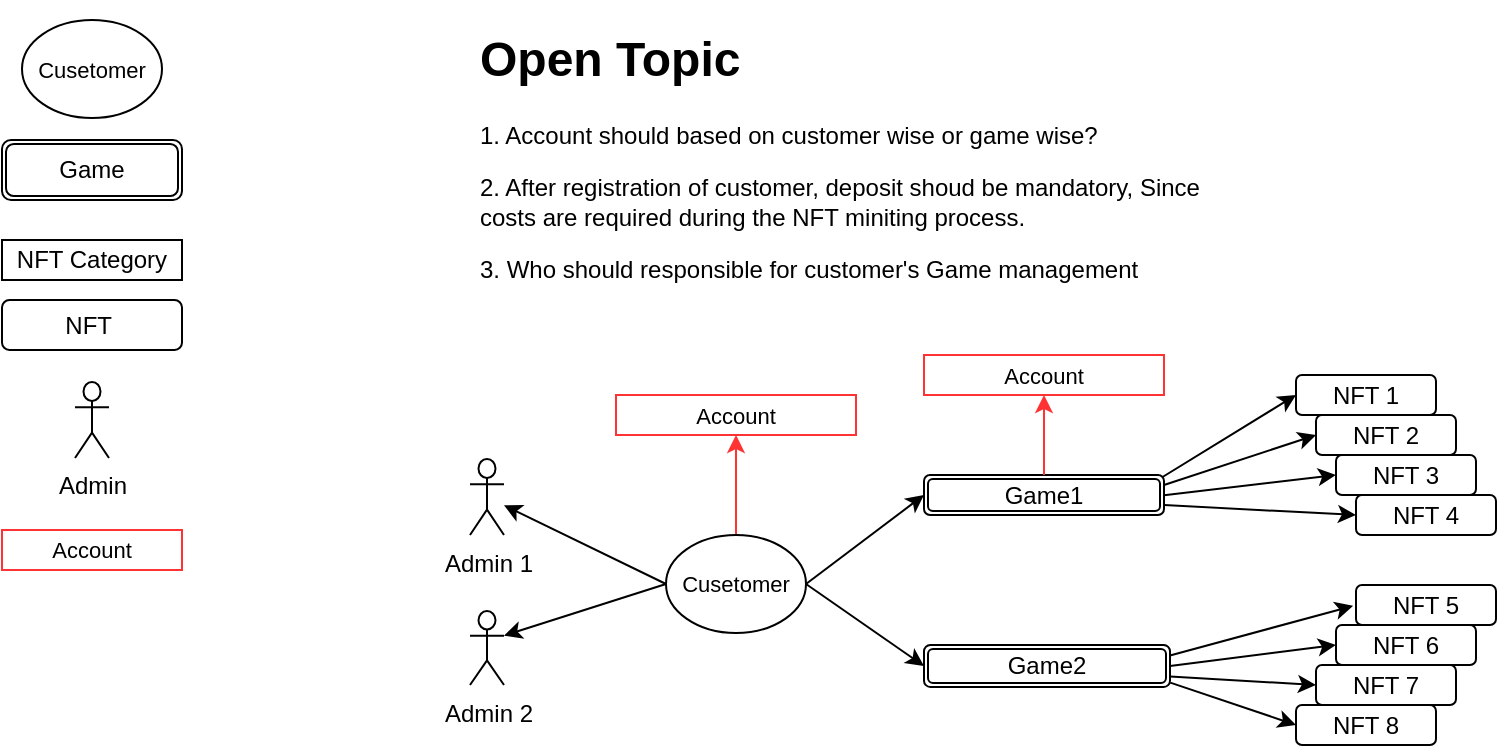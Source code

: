 <mxfile version="20.2.2" type="github">
  <diagram id="leb6aF-NO6GbtpsrgxT7" name="第 1 页">
    <mxGraphModel dx="1718" dy="955" grid="1" gridSize="10" guides="1" tooltips="1" connect="1" arrows="1" fold="1" page="1" pageScale="1" pageWidth="827" pageHeight="1169" math="0" shadow="0">
      <root>
        <mxCell id="0" />
        <mxCell id="1" parent="0" />
        <mxCell id="sJNDQpNuShKHyW9Kirum-1" style="rounded=0;orthogonalLoop=1;jettySize=auto;html=1;entryX=0;entryY=0.5;entryDx=0;entryDy=0;exitX=1;exitY=0.5;exitDx=0;exitDy=0;" edge="1" parent="1" source="sJNDQpNuShKHyW9Kirum-22" target="sJNDQpNuShKHyW9Kirum-7">
          <mxGeometry relative="1" as="geometry">
            <mxPoint x="403" y="277.5" as="sourcePoint" />
          </mxGeometry>
        </mxCell>
        <mxCell id="sJNDQpNuShKHyW9Kirum-2" style="rounded=0;orthogonalLoop=1;jettySize=auto;html=1;entryX=0;entryY=0.5;entryDx=0;entryDy=0;exitX=1;exitY=0.5;exitDx=0;exitDy=0;" edge="1" parent="1" source="sJNDQpNuShKHyW9Kirum-22" target="sJNDQpNuShKHyW9Kirum-12">
          <mxGeometry relative="1" as="geometry">
            <mxPoint x="406.24" y="286.56" as="sourcePoint" />
          </mxGeometry>
        </mxCell>
        <mxCell id="sJNDQpNuShKHyW9Kirum-3" value="" style="rounded=0;orthogonalLoop=1;jettySize=auto;html=1;entryX=0;entryY=0.5;entryDx=0;entryDy=0;exitX=0.994;exitY=0.05;exitDx=0;exitDy=0;exitPerimeter=0;" edge="1" parent="1" source="sJNDQpNuShKHyW9Kirum-7" target="sJNDQpNuShKHyW9Kirum-15">
          <mxGeometry relative="1" as="geometry" />
        </mxCell>
        <mxCell id="sJNDQpNuShKHyW9Kirum-4" style="rounded=0;orthogonalLoop=1;jettySize=auto;html=1;entryX=0;entryY=0.5;entryDx=0;entryDy=0;exitX=1;exitY=0.25;exitDx=0;exitDy=0;" edge="1" parent="1" source="sJNDQpNuShKHyW9Kirum-7" target="sJNDQpNuShKHyW9Kirum-16">
          <mxGeometry relative="1" as="geometry" />
        </mxCell>
        <mxCell id="sJNDQpNuShKHyW9Kirum-5" style="edgeStyle=none;rounded=0;orthogonalLoop=1;jettySize=auto;html=1;entryX=0;entryY=0.5;entryDx=0;entryDy=0;exitX=1;exitY=0.508;exitDx=0;exitDy=0;exitPerimeter=0;" edge="1" parent="1" source="sJNDQpNuShKHyW9Kirum-7" target="sJNDQpNuShKHyW9Kirum-17">
          <mxGeometry relative="1" as="geometry">
            <mxPoint x="607" y="197.5" as="sourcePoint" />
          </mxGeometry>
        </mxCell>
        <mxCell id="sJNDQpNuShKHyW9Kirum-6" style="edgeStyle=none;rounded=0;orthogonalLoop=1;jettySize=auto;html=1;entryX=0;entryY=0.5;entryDx=0;entryDy=0;exitX=1;exitY=0.75;exitDx=0;exitDy=0;" edge="1" parent="1" source="sJNDQpNuShKHyW9Kirum-7" target="sJNDQpNuShKHyW9Kirum-18">
          <mxGeometry relative="1" as="geometry" />
        </mxCell>
        <mxCell id="sJNDQpNuShKHyW9Kirum-7" value="Game1" style="shape=ext;double=1;rounded=1;whiteSpace=wrap;html=1;" vertex="1" parent="1">
          <mxGeometry x="481" y="237.5" width="120" height="20" as="geometry" />
        </mxCell>
        <mxCell id="sJNDQpNuShKHyW9Kirum-8" style="rounded=0;orthogonalLoop=1;jettySize=auto;html=1;entryX=0;entryY=0.5;entryDx=0;entryDy=0;exitX=1;exitY=0.5;exitDx=0;exitDy=0;" edge="1" parent="1" source="sJNDQpNuShKHyW9Kirum-12" target="sJNDQpNuShKHyW9Kirum-25">
          <mxGeometry relative="1" as="geometry" />
        </mxCell>
        <mxCell id="sJNDQpNuShKHyW9Kirum-9" style="rounded=0;orthogonalLoop=1;jettySize=auto;html=1;entryX=0;entryY=0.5;entryDx=0;entryDy=0;exitX=1;exitY=0.75;exitDx=0;exitDy=0;" edge="1" parent="1" source="sJNDQpNuShKHyW9Kirum-12" target="sJNDQpNuShKHyW9Kirum-26">
          <mxGeometry relative="1" as="geometry" />
        </mxCell>
        <mxCell id="sJNDQpNuShKHyW9Kirum-10" style="rounded=0;orthogonalLoop=1;jettySize=auto;html=1;entryX=0;entryY=0.5;entryDx=0;entryDy=0;exitX=1.001;exitY=0.896;exitDx=0;exitDy=0;exitPerimeter=0;" edge="1" parent="1" source="sJNDQpNuShKHyW9Kirum-12" target="sJNDQpNuShKHyW9Kirum-27">
          <mxGeometry relative="1" as="geometry" />
        </mxCell>
        <mxCell id="sJNDQpNuShKHyW9Kirum-11" style="edgeStyle=none;rounded=0;orthogonalLoop=1;jettySize=auto;html=1;entryX=-0.021;entryY=0.522;entryDx=0;entryDy=0;entryPerimeter=0;exitX=1;exitY=0.25;exitDx=0;exitDy=0;" edge="1" parent="1" source="sJNDQpNuShKHyW9Kirum-12" target="sJNDQpNuShKHyW9Kirum-24">
          <mxGeometry relative="1" as="geometry" />
        </mxCell>
        <mxCell id="sJNDQpNuShKHyW9Kirum-12" value="Game2" style="shape=ext;double=1;rounded=1;whiteSpace=wrap;html=1;" vertex="1" parent="1">
          <mxGeometry x="481" y="322.5" width="123" height="21" as="geometry" />
        </mxCell>
        <mxCell id="sJNDQpNuShKHyW9Kirum-13" value="" style="edgeStyle=none;rounded=0;orthogonalLoop=1;jettySize=auto;html=1;exitX=0;exitY=0.5;exitDx=0;exitDy=0;" edge="1" parent="1" source="sJNDQpNuShKHyW9Kirum-22" target="sJNDQpNuShKHyW9Kirum-19">
          <mxGeometry relative="1" as="geometry">
            <mxPoint x="369.12" y="282.06" as="sourcePoint" />
            <mxPoint x="387" y="387.5" as="targetPoint" />
          </mxGeometry>
        </mxCell>
        <mxCell id="sJNDQpNuShKHyW9Kirum-14" style="edgeStyle=none;rounded=0;orthogonalLoop=1;jettySize=auto;html=1;entryX=1;entryY=0.333;entryDx=0;entryDy=0;entryPerimeter=0;exitX=0;exitY=0.5;exitDx=0;exitDy=0;" edge="1" parent="1" source="sJNDQpNuShKHyW9Kirum-22" target="sJNDQpNuShKHyW9Kirum-20">
          <mxGeometry relative="1" as="geometry">
            <mxPoint x="367" y="292.5" as="sourcePoint" />
          </mxGeometry>
        </mxCell>
        <mxCell id="sJNDQpNuShKHyW9Kirum-15" value="NFT 1" style="whiteSpace=wrap;html=1;rounded=1;" vertex="1" parent="1">
          <mxGeometry x="667" y="187.5" width="70" height="20" as="geometry" />
        </mxCell>
        <mxCell id="sJNDQpNuShKHyW9Kirum-16" value="NFT 2" style="whiteSpace=wrap;html=1;rounded=1;" vertex="1" parent="1">
          <mxGeometry x="677" y="207.5" width="70" height="20" as="geometry" />
        </mxCell>
        <mxCell id="sJNDQpNuShKHyW9Kirum-17" value="NFT 3" style="whiteSpace=wrap;html=1;rounded=1;" vertex="1" parent="1">
          <mxGeometry x="687" y="227.5" width="70" height="20" as="geometry" />
        </mxCell>
        <mxCell id="sJNDQpNuShKHyW9Kirum-18" value="NFT 4" style="whiteSpace=wrap;html=1;rounded=1;" vertex="1" parent="1">
          <mxGeometry x="697" y="247.5" width="70" height="20" as="geometry" />
        </mxCell>
        <mxCell id="sJNDQpNuShKHyW9Kirum-19" value="Admin 1" style="shape=umlActor;verticalLabelPosition=bottom;verticalAlign=top;html=1;outlineConnect=0;" vertex="1" parent="1">
          <mxGeometry x="254" y="229.5" width="17" height="38" as="geometry" />
        </mxCell>
        <mxCell id="sJNDQpNuShKHyW9Kirum-20" value="Admin 2" style="shape=umlActor;verticalLabelPosition=bottom;verticalAlign=top;html=1;outlineConnect=0;" vertex="1" parent="1">
          <mxGeometry x="254" y="305.5" width="17" height="37" as="geometry" />
        </mxCell>
        <mxCell id="sJNDQpNuShKHyW9Kirum-21" value="" style="edgeStyle=none;rounded=0;orthogonalLoop=1;jettySize=auto;html=1;fontSize=11;entryX=0.5;entryY=1;entryDx=0;entryDy=0;strokeColor=#FF3333;" edge="1" parent="1" source="sJNDQpNuShKHyW9Kirum-22" target="sJNDQpNuShKHyW9Kirum-23">
          <mxGeometry relative="1" as="geometry">
            <mxPoint x="387" y="207.5" as="targetPoint" />
          </mxGeometry>
        </mxCell>
        <mxCell id="sJNDQpNuShKHyW9Kirum-22" value="Cusetomer" style="ellipse;whiteSpace=wrap;html=1;fontSize=11;" vertex="1" parent="1">
          <mxGeometry x="352" y="267.5" width="70" height="49" as="geometry" />
        </mxCell>
        <mxCell id="sJNDQpNuShKHyW9Kirum-23" value="Account" style="rounded=0;whiteSpace=wrap;html=1;fontSize=11;strokeColor=#FF3333;" vertex="1" parent="1">
          <mxGeometry x="327" y="197.5" width="120" height="20" as="geometry" />
        </mxCell>
        <mxCell id="sJNDQpNuShKHyW9Kirum-24" value="NFT 5" style="whiteSpace=wrap;html=1;rounded=1;" vertex="1" parent="1">
          <mxGeometry x="697" y="292.5" width="70" height="20" as="geometry" />
        </mxCell>
        <mxCell id="sJNDQpNuShKHyW9Kirum-25" value="NFT 6" style="whiteSpace=wrap;html=1;rounded=1;" vertex="1" parent="1">
          <mxGeometry x="687" y="312.5" width="70" height="20" as="geometry" />
        </mxCell>
        <mxCell id="sJNDQpNuShKHyW9Kirum-26" value="NFT 7" style="whiteSpace=wrap;html=1;rounded=1;" vertex="1" parent="1">
          <mxGeometry x="677" y="332.5" width="70" height="20" as="geometry" />
        </mxCell>
        <mxCell id="sJNDQpNuShKHyW9Kirum-27" value="NFT 8" style="whiteSpace=wrap;html=1;rounded=1;" vertex="1" parent="1">
          <mxGeometry x="667" y="352.5" width="70" height="20" as="geometry" />
        </mxCell>
        <mxCell id="sJNDQpNuShKHyW9Kirum-28" value="" style="edgeStyle=none;rounded=0;orthogonalLoop=1;jettySize=auto;html=1;fontSize=11;entryX=0.5;entryY=1;entryDx=0;entryDy=0;strokeColor=#FF3333;exitX=0.5;exitY=0;exitDx=0;exitDy=0;" edge="1" parent="1" source="sJNDQpNuShKHyW9Kirum-7" target="sJNDQpNuShKHyW9Kirum-29">
          <mxGeometry relative="1" as="geometry">
            <mxPoint x="541" y="167.5" as="targetPoint" />
            <mxPoint x="541" y="227.5" as="sourcePoint" />
          </mxGeometry>
        </mxCell>
        <mxCell id="sJNDQpNuShKHyW9Kirum-29" value="Account" style="rounded=0;whiteSpace=wrap;html=1;fontSize=11;strokeColor=#FF3333;" vertex="1" parent="1">
          <mxGeometry x="481" y="177.5" width="120" height="20" as="geometry" />
        </mxCell>
        <mxCell id="sJNDQpNuShKHyW9Kirum-30" value="NFT Category" style="rounded=0;whiteSpace=wrap;html=1;strokeColor=#000000;" vertex="1" parent="1">
          <mxGeometry x="20" y="120" width="90" height="20" as="geometry" />
        </mxCell>
        <mxCell id="sJNDQpNuShKHyW9Kirum-31" value="Cusetomer" style="ellipse;whiteSpace=wrap;html=1;fontSize=11;" vertex="1" parent="1">
          <mxGeometry x="30" y="10" width="70" height="49" as="geometry" />
        </mxCell>
        <mxCell id="sJNDQpNuShKHyW9Kirum-32" value="Game" style="shape=ext;double=1;rounded=1;whiteSpace=wrap;html=1;" vertex="1" parent="1">
          <mxGeometry x="20" y="70" width="90" height="30" as="geometry" />
        </mxCell>
        <mxCell id="sJNDQpNuShKHyW9Kirum-33" value="NFT&amp;nbsp;" style="whiteSpace=wrap;html=1;rounded=1;" vertex="1" parent="1">
          <mxGeometry x="20" y="150" width="90" height="25" as="geometry" />
        </mxCell>
        <mxCell id="sJNDQpNuShKHyW9Kirum-34" value="Admin" style="shape=umlActor;verticalLabelPosition=bottom;verticalAlign=top;html=1;outlineConnect=0;" vertex="1" parent="1">
          <mxGeometry x="56.5" y="191" width="17" height="38" as="geometry" />
        </mxCell>
        <mxCell id="sJNDQpNuShKHyW9Kirum-35" value="Account" style="rounded=0;whiteSpace=wrap;html=1;fontSize=11;strokeColor=#FF3333;" vertex="1" parent="1">
          <mxGeometry x="20" y="265" width="90" height="20" as="geometry" />
        </mxCell>
        <mxCell id="sJNDQpNuShKHyW9Kirum-36" value="&lt;h1&gt;Open Topic&lt;/h1&gt;&lt;p&gt;1. Account should based on customer wise or game wise?&lt;/p&gt;&lt;p&gt;2. After registration of customer, deposit shoud be mandatory, Since costs are required during the NFT miniting process.&amp;nbsp;&lt;/p&gt;&lt;p&gt;3. Who should responsible for customer&#39;s Game management&amp;nbsp;&lt;/p&gt;" style="text;html=1;strokeColor=none;fillColor=none;spacing=5;spacingTop=-20;whiteSpace=wrap;overflow=hidden;rounded=0;" vertex="1" parent="1">
          <mxGeometry x="254" y="10" width="380" height="160" as="geometry" />
        </mxCell>
      </root>
    </mxGraphModel>
  </diagram>
</mxfile>
